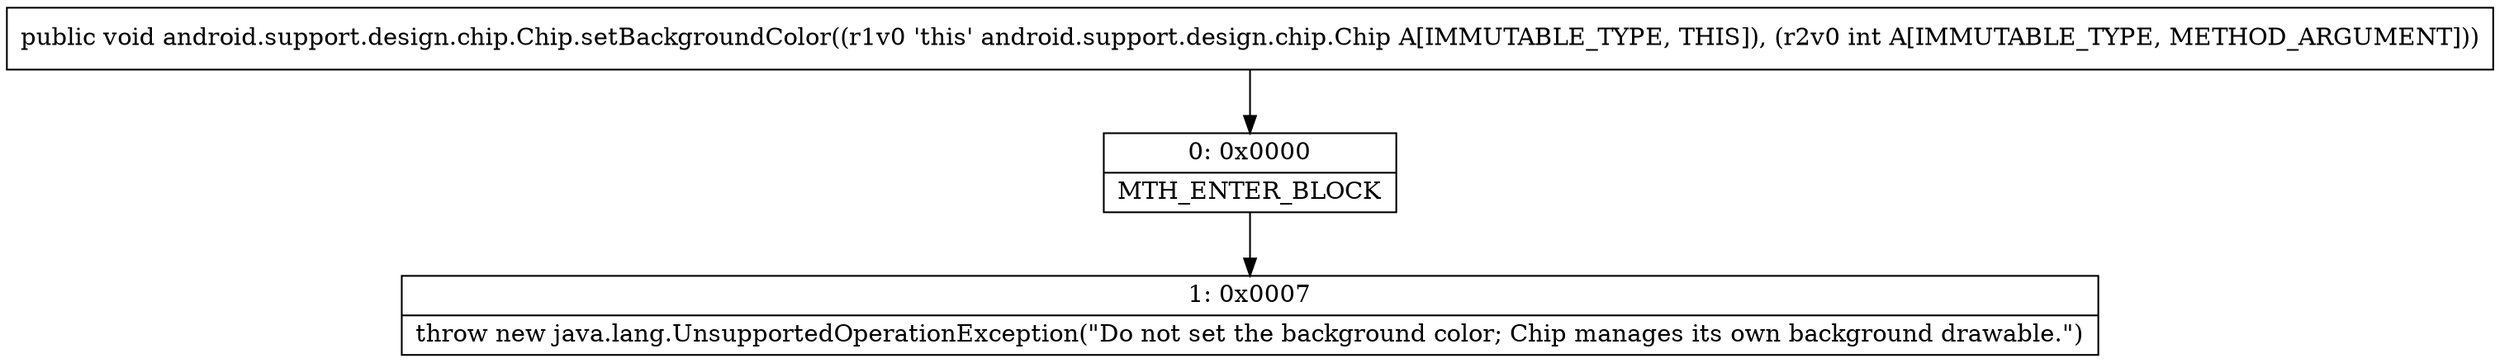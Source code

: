 digraph "CFG forandroid.support.design.chip.Chip.setBackgroundColor(I)V" {
Node_0 [shape=record,label="{0\:\ 0x0000|MTH_ENTER_BLOCK\l}"];
Node_1 [shape=record,label="{1\:\ 0x0007|throw new java.lang.UnsupportedOperationException(\"Do not set the background color; Chip manages its own background drawable.\")\l}"];
MethodNode[shape=record,label="{public void android.support.design.chip.Chip.setBackgroundColor((r1v0 'this' android.support.design.chip.Chip A[IMMUTABLE_TYPE, THIS]), (r2v0 int A[IMMUTABLE_TYPE, METHOD_ARGUMENT])) }"];
MethodNode -> Node_0;
Node_0 -> Node_1;
}

